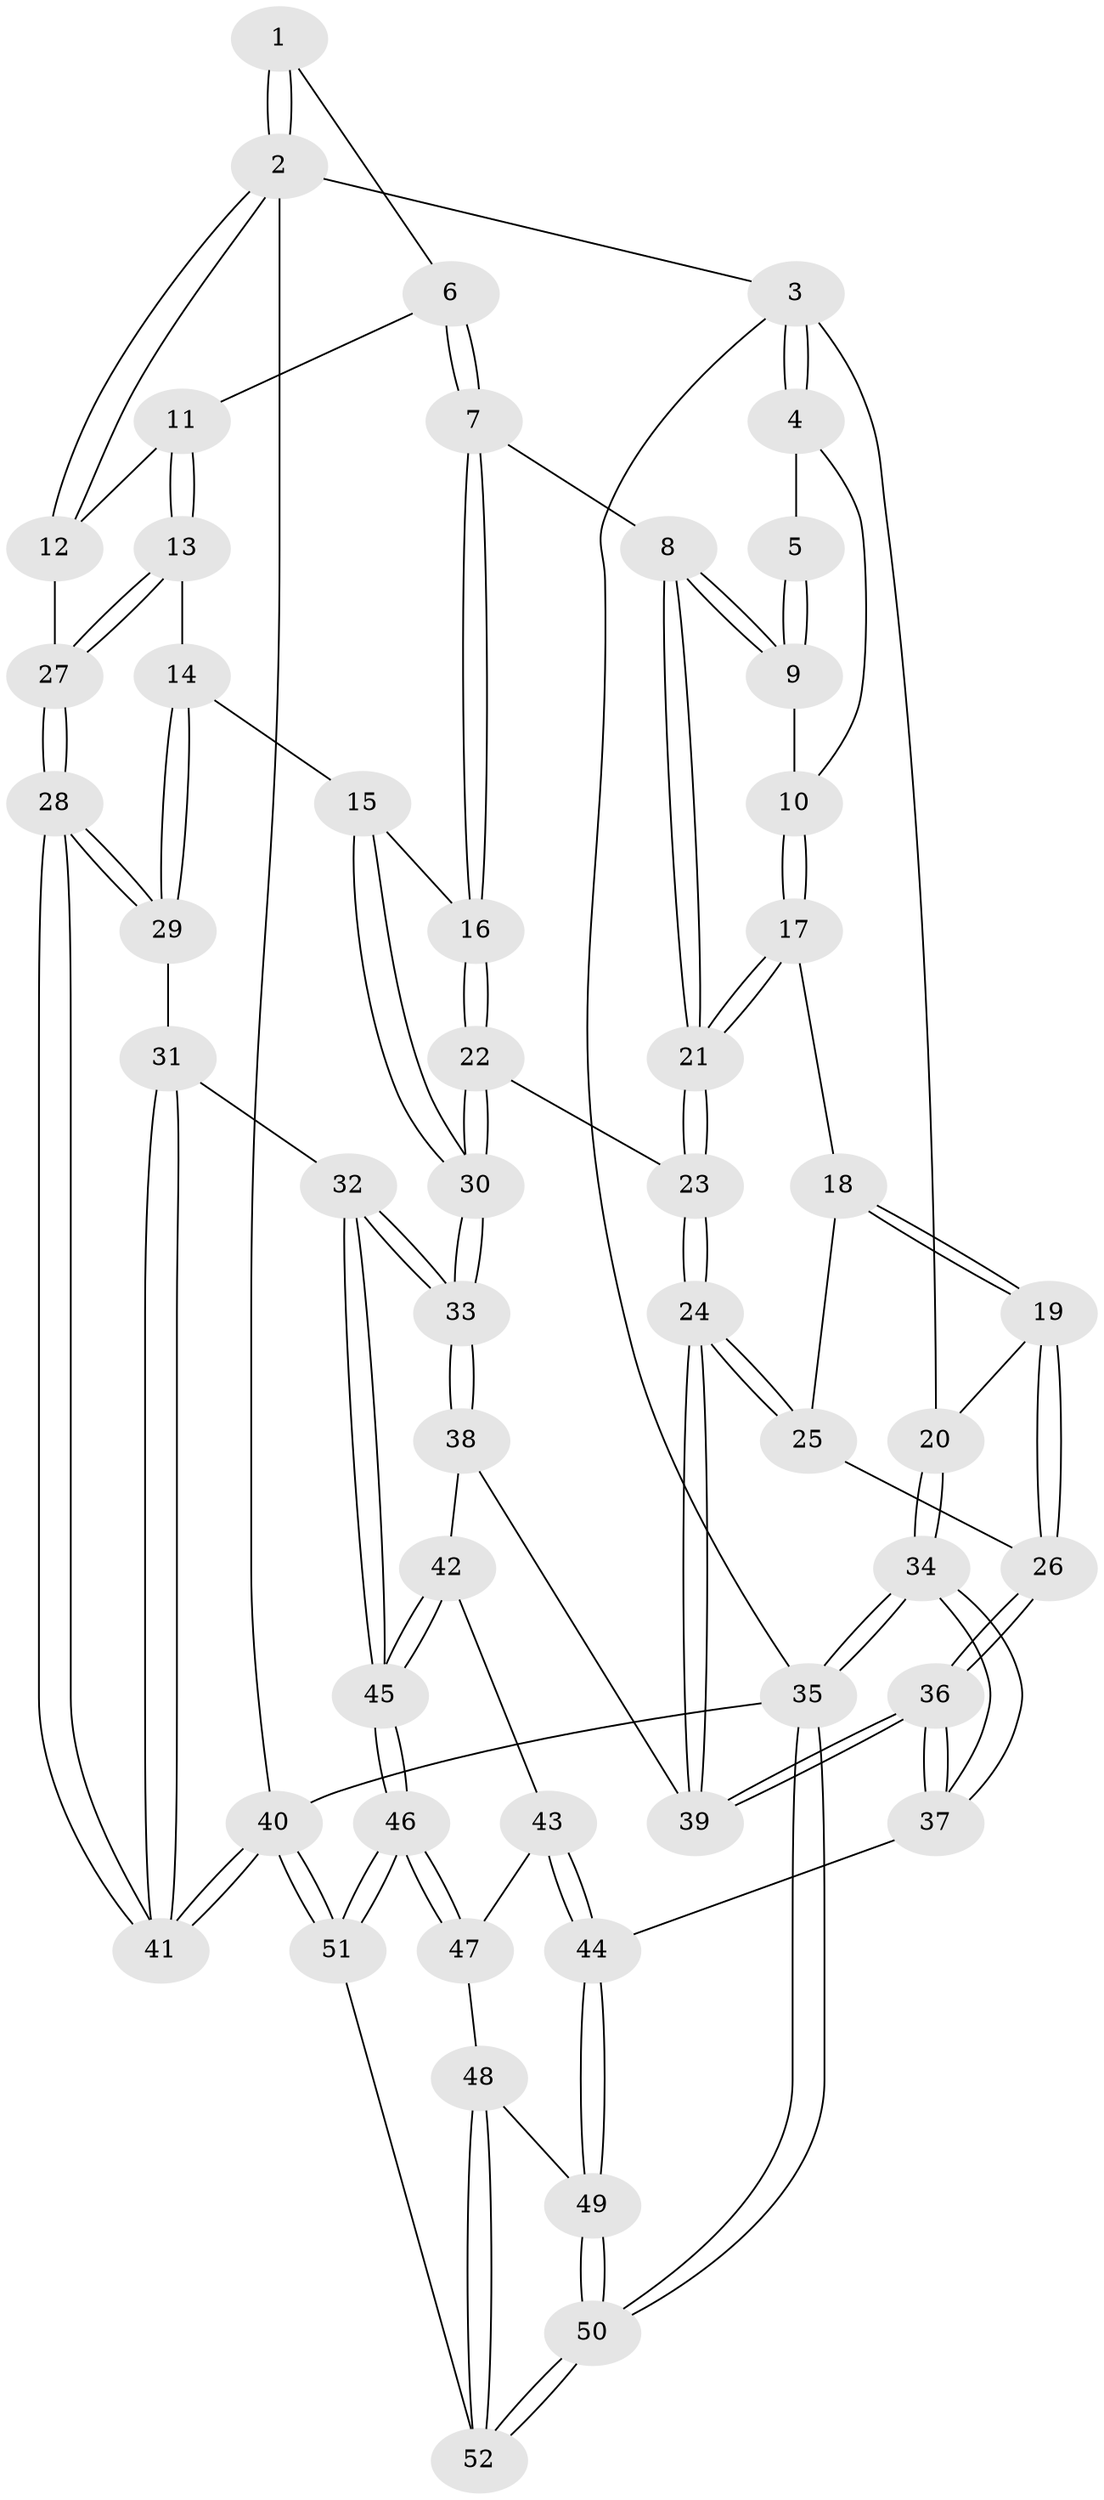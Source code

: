 // Generated by graph-tools (version 1.1) at 2025/38/03/09/25 02:38:50]
// undirected, 52 vertices, 127 edges
graph export_dot {
graph [start="1"]
  node [color=gray90,style=filled];
  1 [pos="+0.7517577505825681+0"];
  2 [pos="+1+0"];
  3 [pos="+0+0"];
  4 [pos="+0.08174483893210402+0"];
  5 [pos="+0.5661683888436981+0"];
  6 [pos="+0.7649708014261405+0.08462693985044749"];
  7 [pos="+0.6650848702977804+0.2865267708889071"];
  8 [pos="+0.5496087693283984+0.24979235306105713"];
  9 [pos="+0.4994336419114125+0.17597217855258188"];
  10 [pos="+0.3691012938466559+0.20093337694458122"];
  11 [pos="+0.8793903469777179+0.21721419031072423"];
  12 [pos="+1+0"];
  13 [pos="+0.8783251167595184+0.37811323329129226"];
  14 [pos="+0.8402906502584045+0.4085830146648411"];
  15 [pos="+0.7535492283241793+0.4128906101470191"];
  16 [pos="+0.72082733670443+0.38887738277421197"];
  17 [pos="+0.3250915688003199+0.2814347844384631"];
  18 [pos="+0.2175619661581162+0.31414366244828623"];
  19 [pos="+0+0.13161286756058585"];
  20 [pos="+0+0.11065043517109736"];
  21 [pos="+0.4417222944666559+0.3997639029663678"];
  22 [pos="+0.4595314496641037+0.4779656126520623"];
  23 [pos="+0.4482653641217184+0.4767806383381468"];
  24 [pos="+0.3628243898773736+0.5589575147723576"];
  25 [pos="+0.2339842398016882+0.38105347631138287"];
  26 [pos="+0.12599550636966342+0.5367436611839793"];
  27 [pos="+1+0.3279954023047609"];
  28 [pos="+1+0.7160679298135155"];
  29 [pos="+0.9131661697421068+0.5534181328131831"];
  30 [pos="+0.6744001689956661+0.6321301370920503"];
  31 [pos="+0.7160156469783546+0.8001499002324215"];
  32 [pos="+0.7134021349989865+0.8008551969533539"];
  33 [pos="+0.6824454848154415+0.7378271194740877"];
  34 [pos="+0+0.6874012631349655"];
  35 [pos="+0+1"];
  36 [pos="+0.1686816697465964+0.6572431321327199"];
  37 [pos="+0.16042459544343+0.6700174251718888"];
  38 [pos="+0.40576398736684155+0.6384897630436093"];
  39 [pos="+0.3567152938703702+0.573573280735"];
  40 [pos="+1+1"];
  41 [pos="+1+0.7976433607374807"];
  42 [pos="+0.4093469106212763+0.7874108913383744"];
  43 [pos="+0.38980693433802166+0.8076602346446814"];
  44 [pos="+0.18904502952885466+0.8102699765105759"];
  45 [pos="+0.687590254663301+0.8576476339678059"];
  46 [pos="+0.6555416352818869+1"];
  47 [pos="+0.39805574113987147+0.8967320744893204"];
  48 [pos="+0.3263037895975995+0.939143946032152"];
  49 [pos="+0.1577984413030393+0.98225028916702"];
  50 [pos="+0+1"];
  51 [pos="+0.6600340357319732+1"];
  52 [pos="+0.6293683650440958+1"];
  1 -- 2;
  1 -- 2;
  1 -- 6;
  2 -- 3;
  2 -- 12;
  2 -- 12;
  2 -- 40;
  3 -- 4;
  3 -- 4;
  3 -- 20;
  3 -- 35;
  4 -- 5;
  4 -- 10;
  5 -- 9;
  5 -- 9;
  6 -- 7;
  6 -- 7;
  6 -- 11;
  7 -- 8;
  7 -- 16;
  7 -- 16;
  8 -- 9;
  8 -- 9;
  8 -- 21;
  8 -- 21;
  9 -- 10;
  10 -- 17;
  10 -- 17;
  11 -- 12;
  11 -- 13;
  11 -- 13;
  12 -- 27;
  13 -- 14;
  13 -- 27;
  13 -- 27;
  14 -- 15;
  14 -- 29;
  14 -- 29;
  15 -- 16;
  15 -- 30;
  15 -- 30;
  16 -- 22;
  16 -- 22;
  17 -- 18;
  17 -- 21;
  17 -- 21;
  18 -- 19;
  18 -- 19;
  18 -- 25;
  19 -- 20;
  19 -- 26;
  19 -- 26;
  20 -- 34;
  20 -- 34;
  21 -- 23;
  21 -- 23;
  22 -- 23;
  22 -- 30;
  22 -- 30;
  23 -- 24;
  23 -- 24;
  24 -- 25;
  24 -- 25;
  24 -- 39;
  24 -- 39;
  25 -- 26;
  26 -- 36;
  26 -- 36;
  27 -- 28;
  27 -- 28;
  28 -- 29;
  28 -- 29;
  28 -- 41;
  28 -- 41;
  29 -- 31;
  30 -- 33;
  30 -- 33;
  31 -- 32;
  31 -- 41;
  31 -- 41;
  32 -- 33;
  32 -- 33;
  32 -- 45;
  32 -- 45;
  33 -- 38;
  33 -- 38;
  34 -- 35;
  34 -- 35;
  34 -- 37;
  34 -- 37;
  35 -- 50;
  35 -- 50;
  35 -- 40;
  36 -- 37;
  36 -- 37;
  36 -- 39;
  36 -- 39;
  37 -- 44;
  38 -- 39;
  38 -- 42;
  40 -- 41;
  40 -- 41;
  40 -- 51;
  40 -- 51;
  42 -- 43;
  42 -- 45;
  42 -- 45;
  43 -- 44;
  43 -- 44;
  43 -- 47;
  44 -- 49;
  44 -- 49;
  45 -- 46;
  45 -- 46;
  46 -- 47;
  46 -- 47;
  46 -- 51;
  46 -- 51;
  47 -- 48;
  48 -- 49;
  48 -- 52;
  48 -- 52;
  49 -- 50;
  49 -- 50;
  50 -- 52;
  50 -- 52;
  51 -- 52;
}
